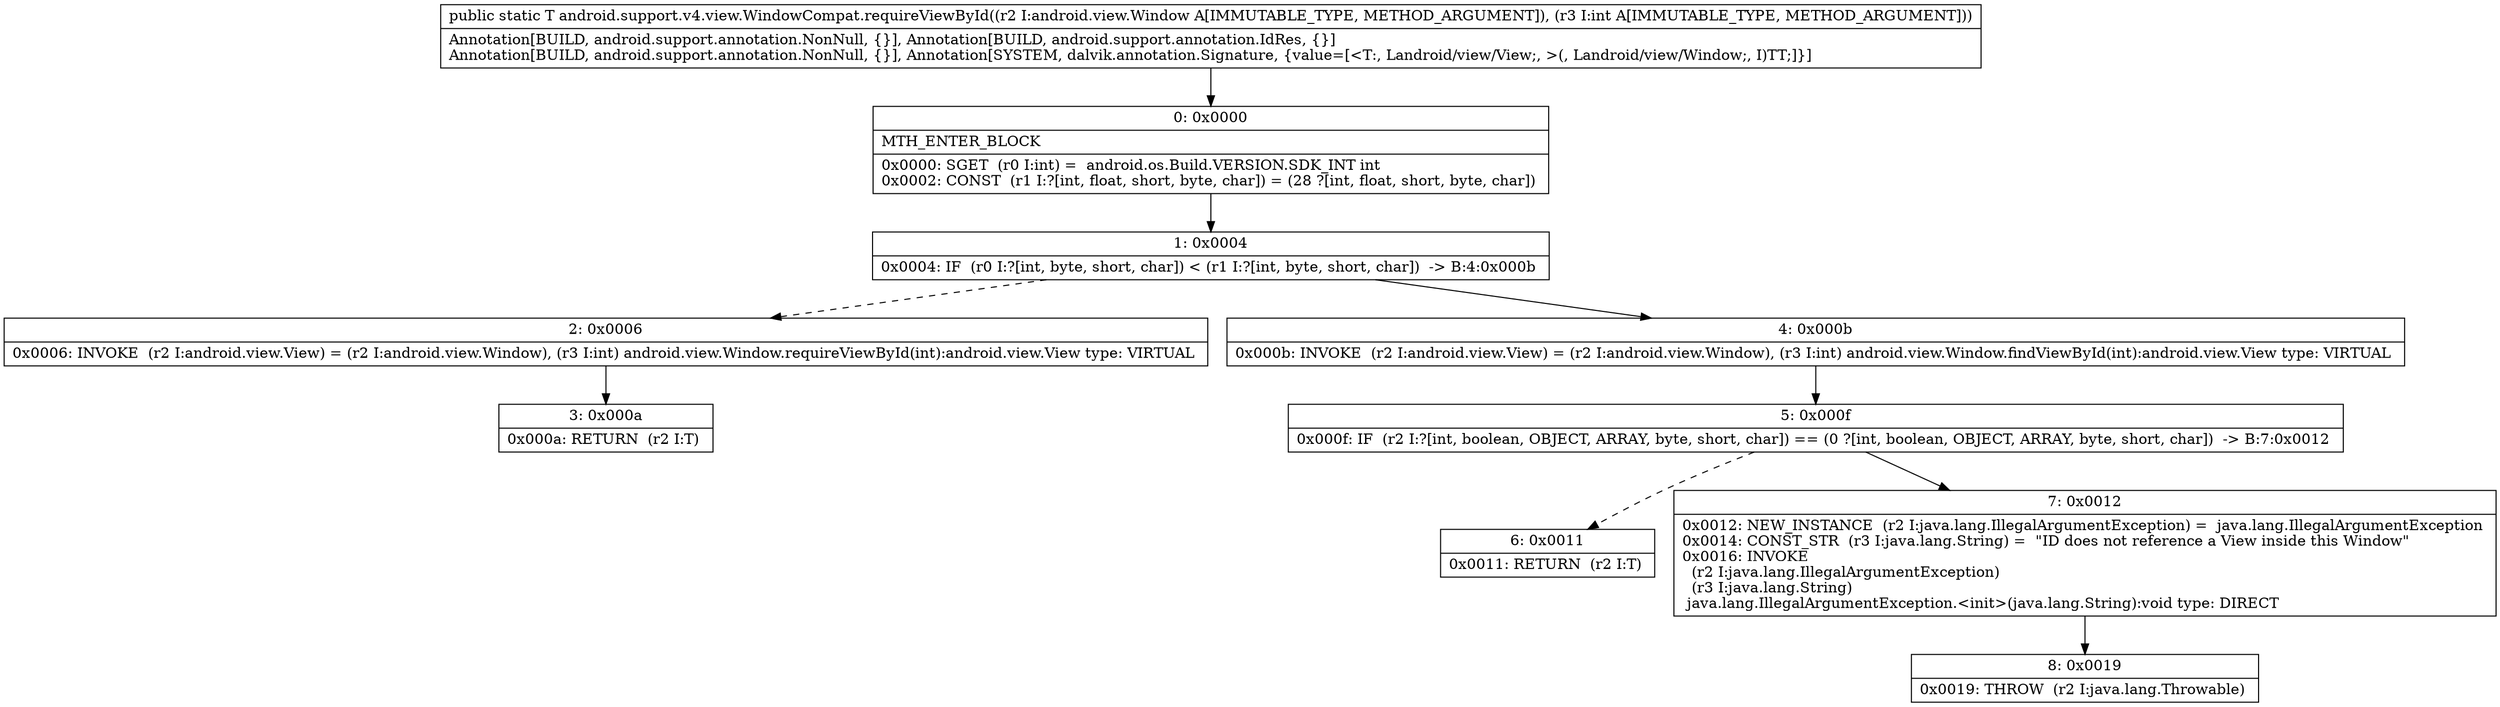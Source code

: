 digraph "CFG forandroid.support.v4.view.WindowCompat.requireViewById(Landroid\/view\/Window;I)Landroid\/view\/View;" {
Node_0 [shape=record,label="{0\:\ 0x0000|MTH_ENTER_BLOCK\l|0x0000: SGET  (r0 I:int) =  android.os.Build.VERSION.SDK_INT int \l0x0002: CONST  (r1 I:?[int, float, short, byte, char]) = (28 ?[int, float, short, byte, char]) \l}"];
Node_1 [shape=record,label="{1\:\ 0x0004|0x0004: IF  (r0 I:?[int, byte, short, char]) \< (r1 I:?[int, byte, short, char])  \-\> B:4:0x000b \l}"];
Node_2 [shape=record,label="{2\:\ 0x0006|0x0006: INVOKE  (r2 I:android.view.View) = (r2 I:android.view.Window), (r3 I:int) android.view.Window.requireViewById(int):android.view.View type: VIRTUAL \l}"];
Node_3 [shape=record,label="{3\:\ 0x000a|0x000a: RETURN  (r2 I:T) \l}"];
Node_4 [shape=record,label="{4\:\ 0x000b|0x000b: INVOKE  (r2 I:android.view.View) = (r2 I:android.view.Window), (r3 I:int) android.view.Window.findViewById(int):android.view.View type: VIRTUAL \l}"];
Node_5 [shape=record,label="{5\:\ 0x000f|0x000f: IF  (r2 I:?[int, boolean, OBJECT, ARRAY, byte, short, char]) == (0 ?[int, boolean, OBJECT, ARRAY, byte, short, char])  \-\> B:7:0x0012 \l}"];
Node_6 [shape=record,label="{6\:\ 0x0011|0x0011: RETURN  (r2 I:T) \l}"];
Node_7 [shape=record,label="{7\:\ 0x0012|0x0012: NEW_INSTANCE  (r2 I:java.lang.IllegalArgumentException) =  java.lang.IllegalArgumentException \l0x0014: CONST_STR  (r3 I:java.lang.String) =  \"ID does not reference a View inside this Window\" \l0x0016: INVOKE  \l  (r2 I:java.lang.IllegalArgumentException)\l  (r3 I:java.lang.String)\l java.lang.IllegalArgumentException.\<init\>(java.lang.String):void type: DIRECT \l}"];
Node_8 [shape=record,label="{8\:\ 0x0019|0x0019: THROW  (r2 I:java.lang.Throwable) \l}"];
MethodNode[shape=record,label="{public static T android.support.v4.view.WindowCompat.requireViewById((r2 I:android.view.Window A[IMMUTABLE_TYPE, METHOD_ARGUMENT]), (r3 I:int A[IMMUTABLE_TYPE, METHOD_ARGUMENT]))  | Annotation[BUILD, android.support.annotation.NonNull, \{\}], Annotation[BUILD, android.support.annotation.IdRes, \{\}]\lAnnotation[BUILD, android.support.annotation.NonNull, \{\}], Annotation[SYSTEM, dalvik.annotation.Signature, \{value=[\<T:, Landroid\/view\/View;, \>(, Landroid\/view\/Window;, I)TT;]\}]\l}"];
MethodNode -> Node_0;
Node_0 -> Node_1;
Node_1 -> Node_2[style=dashed];
Node_1 -> Node_4;
Node_2 -> Node_3;
Node_4 -> Node_5;
Node_5 -> Node_6[style=dashed];
Node_5 -> Node_7;
Node_7 -> Node_8;
}


